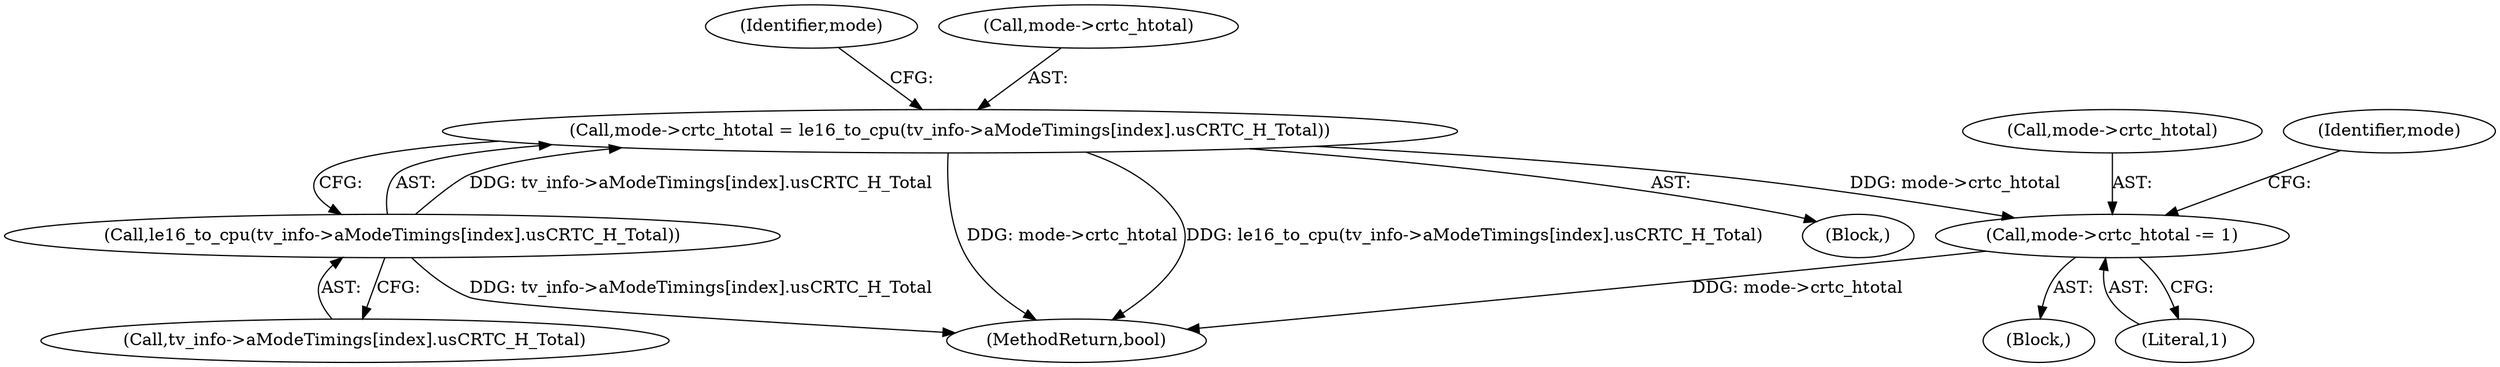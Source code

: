 digraph "0_linux_0031c41be5c529f8329e327b63cde92ba1284842@pointer" {
"1000358" [label="(Call,mode->crtc_htotal -= 1)"];
"1000163" [label="(Call,mode->crtc_htotal = le16_to_cpu(tv_info->aModeTimings[index].usCRTC_H_Total))"];
"1000167" [label="(Call,le16_to_cpu(tv_info->aModeTimings[index].usCRTC_H_Total))"];
"1000163" [label="(Call,mode->crtc_htotal = le16_to_cpu(tv_info->aModeTimings[index].usCRTC_H_Total))"];
"1000362" [label="(Literal,1)"];
"1000144" [label="(Block,)"];
"1000358" [label="(Call,mode->crtc_htotal -= 1)"];
"1000359" [label="(Call,mode->crtc_htotal)"];
"1000365" [label="(Identifier,mode)"];
"1000558" [label="(MethodReturn,bool)"];
"1000167" [label="(Call,le16_to_cpu(tv_info->aModeTimings[index].usCRTC_H_Total))"];
"1000357" [label="(Block,)"];
"1000177" [label="(Identifier,mode)"];
"1000164" [label="(Call,mode->crtc_htotal)"];
"1000168" [label="(Call,tv_info->aModeTimings[index].usCRTC_H_Total)"];
"1000358" -> "1000357"  [label="AST: "];
"1000358" -> "1000362"  [label="CFG: "];
"1000359" -> "1000358"  [label="AST: "];
"1000362" -> "1000358"  [label="AST: "];
"1000365" -> "1000358"  [label="CFG: "];
"1000358" -> "1000558"  [label="DDG: mode->crtc_htotal"];
"1000163" -> "1000358"  [label="DDG: mode->crtc_htotal"];
"1000163" -> "1000144"  [label="AST: "];
"1000163" -> "1000167"  [label="CFG: "];
"1000164" -> "1000163"  [label="AST: "];
"1000167" -> "1000163"  [label="AST: "];
"1000177" -> "1000163"  [label="CFG: "];
"1000163" -> "1000558"  [label="DDG: mode->crtc_htotal"];
"1000163" -> "1000558"  [label="DDG: le16_to_cpu(tv_info->aModeTimings[index].usCRTC_H_Total)"];
"1000167" -> "1000163"  [label="DDG: tv_info->aModeTimings[index].usCRTC_H_Total"];
"1000167" -> "1000168"  [label="CFG: "];
"1000168" -> "1000167"  [label="AST: "];
"1000167" -> "1000558"  [label="DDG: tv_info->aModeTimings[index].usCRTC_H_Total"];
}
